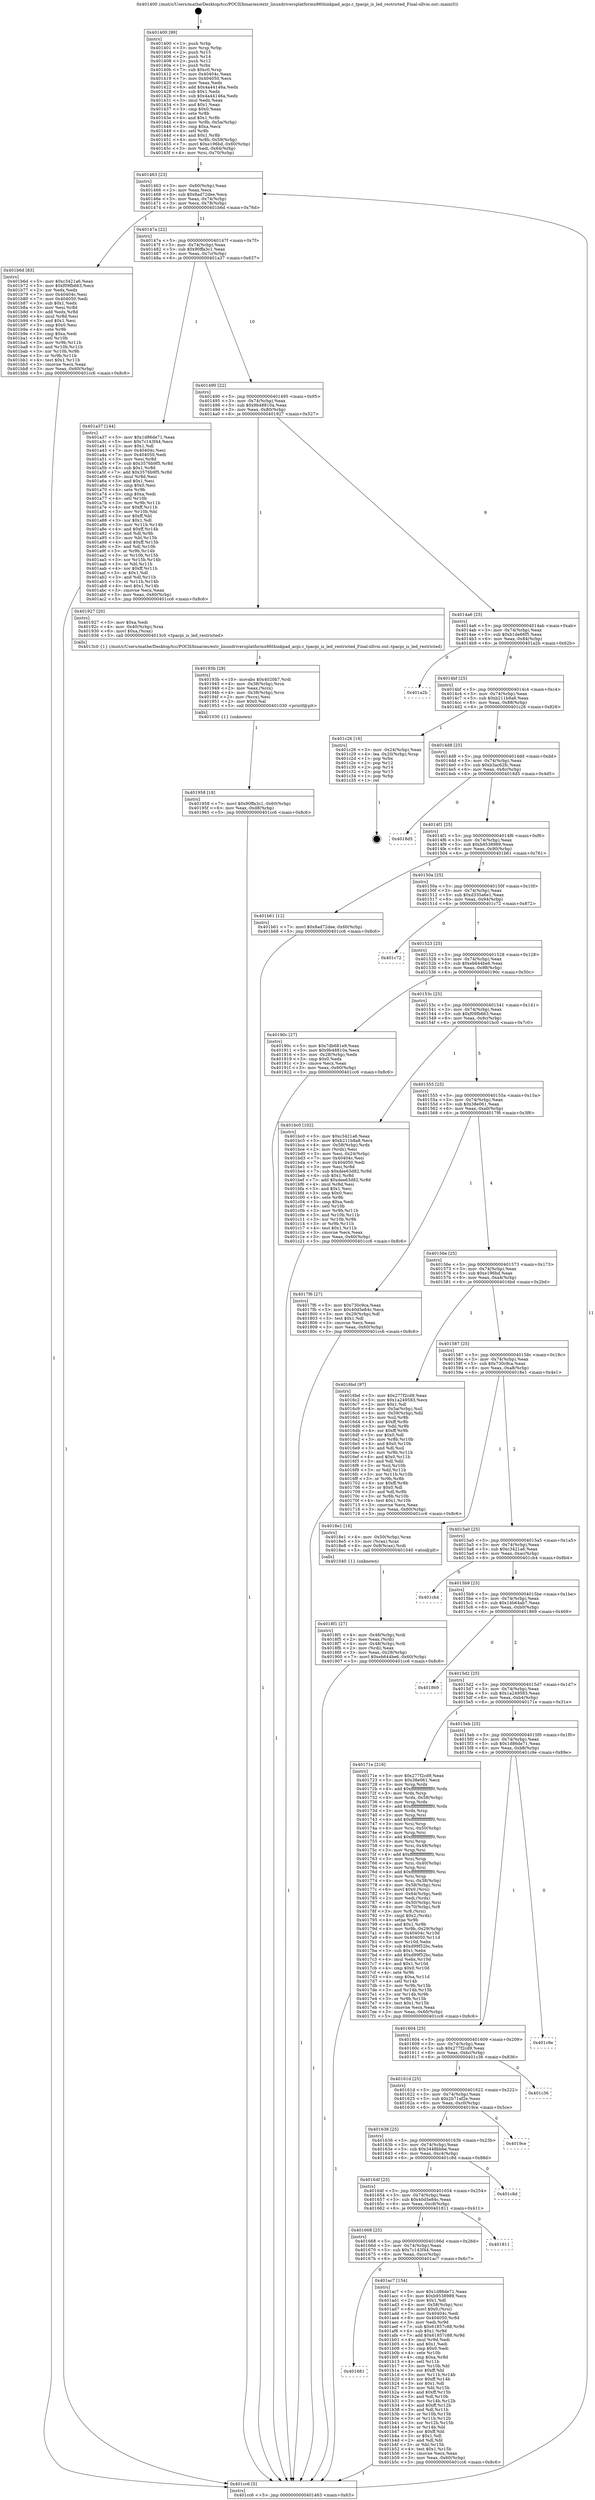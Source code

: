 digraph "0x401400" {
  label = "0x401400 (/mnt/c/Users/mathe/Desktop/tcc/POCII/binaries/extr_linuxdriversplatformx86thinkpad_acpi.c_tpacpi_is_led_restricted_Final-ollvm.out::main(0))"
  labelloc = "t"
  node[shape=record]

  Entry [label="",width=0.3,height=0.3,shape=circle,fillcolor=black,style=filled]
  "0x401463" [label="{
     0x401463 [23]\l
     | [instrs]\l
     &nbsp;&nbsp;0x401463 \<+3\>: mov -0x60(%rbp),%eax\l
     &nbsp;&nbsp;0x401466 \<+2\>: mov %eax,%ecx\l
     &nbsp;&nbsp;0x401468 \<+6\>: sub $0x8ad72dee,%ecx\l
     &nbsp;&nbsp;0x40146e \<+3\>: mov %eax,-0x74(%rbp)\l
     &nbsp;&nbsp;0x401471 \<+3\>: mov %ecx,-0x78(%rbp)\l
     &nbsp;&nbsp;0x401474 \<+6\>: je 0000000000401b6d \<main+0x76d\>\l
  }"]
  "0x401b6d" [label="{
     0x401b6d [83]\l
     | [instrs]\l
     &nbsp;&nbsp;0x401b6d \<+5\>: mov $0xc3421a6,%eax\l
     &nbsp;&nbsp;0x401b72 \<+5\>: mov $0xf09fb663,%ecx\l
     &nbsp;&nbsp;0x401b77 \<+2\>: xor %edx,%edx\l
     &nbsp;&nbsp;0x401b79 \<+7\>: mov 0x40404c,%esi\l
     &nbsp;&nbsp;0x401b80 \<+7\>: mov 0x404050,%edi\l
     &nbsp;&nbsp;0x401b87 \<+3\>: sub $0x1,%edx\l
     &nbsp;&nbsp;0x401b8a \<+3\>: mov %esi,%r8d\l
     &nbsp;&nbsp;0x401b8d \<+3\>: add %edx,%r8d\l
     &nbsp;&nbsp;0x401b90 \<+4\>: imul %r8d,%esi\l
     &nbsp;&nbsp;0x401b94 \<+3\>: and $0x1,%esi\l
     &nbsp;&nbsp;0x401b97 \<+3\>: cmp $0x0,%esi\l
     &nbsp;&nbsp;0x401b9a \<+4\>: sete %r9b\l
     &nbsp;&nbsp;0x401b9e \<+3\>: cmp $0xa,%edi\l
     &nbsp;&nbsp;0x401ba1 \<+4\>: setl %r10b\l
     &nbsp;&nbsp;0x401ba5 \<+3\>: mov %r9b,%r11b\l
     &nbsp;&nbsp;0x401ba8 \<+3\>: and %r10b,%r11b\l
     &nbsp;&nbsp;0x401bab \<+3\>: xor %r10b,%r9b\l
     &nbsp;&nbsp;0x401bae \<+3\>: or %r9b,%r11b\l
     &nbsp;&nbsp;0x401bb1 \<+4\>: test $0x1,%r11b\l
     &nbsp;&nbsp;0x401bb5 \<+3\>: cmovne %ecx,%eax\l
     &nbsp;&nbsp;0x401bb8 \<+3\>: mov %eax,-0x60(%rbp)\l
     &nbsp;&nbsp;0x401bbb \<+5\>: jmp 0000000000401cc6 \<main+0x8c6\>\l
  }"]
  "0x40147a" [label="{
     0x40147a [22]\l
     | [instrs]\l
     &nbsp;&nbsp;0x40147a \<+5\>: jmp 000000000040147f \<main+0x7f\>\l
     &nbsp;&nbsp;0x40147f \<+3\>: mov -0x74(%rbp),%eax\l
     &nbsp;&nbsp;0x401482 \<+5\>: sub $0x90ffa3c1,%eax\l
     &nbsp;&nbsp;0x401487 \<+3\>: mov %eax,-0x7c(%rbp)\l
     &nbsp;&nbsp;0x40148a \<+6\>: je 0000000000401a37 \<main+0x637\>\l
  }"]
  Exit [label="",width=0.3,height=0.3,shape=circle,fillcolor=black,style=filled,peripheries=2]
  "0x401a37" [label="{
     0x401a37 [144]\l
     | [instrs]\l
     &nbsp;&nbsp;0x401a37 \<+5\>: mov $0x1d86de71,%eax\l
     &nbsp;&nbsp;0x401a3c \<+5\>: mov $0x7c143f44,%ecx\l
     &nbsp;&nbsp;0x401a41 \<+2\>: mov $0x1,%dl\l
     &nbsp;&nbsp;0x401a43 \<+7\>: mov 0x40404c,%esi\l
     &nbsp;&nbsp;0x401a4a \<+7\>: mov 0x404050,%edi\l
     &nbsp;&nbsp;0x401a51 \<+3\>: mov %esi,%r8d\l
     &nbsp;&nbsp;0x401a54 \<+7\>: sub $0x3576b9f5,%r8d\l
     &nbsp;&nbsp;0x401a5b \<+4\>: sub $0x1,%r8d\l
     &nbsp;&nbsp;0x401a5f \<+7\>: add $0x3576b9f5,%r8d\l
     &nbsp;&nbsp;0x401a66 \<+4\>: imul %r8d,%esi\l
     &nbsp;&nbsp;0x401a6a \<+3\>: and $0x1,%esi\l
     &nbsp;&nbsp;0x401a6d \<+3\>: cmp $0x0,%esi\l
     &nbsp;&nbsp;0x401a70 \<+4\>: sete %r9b\l
     &nbsp;&nbsp;0x401a74 \<+3\>: cmp $0xa,%edi\l
     &nbsp;&nbsp;0x401a77 \<+4\>: setl %r10b\l
     &nbsp;&nbsp;0x401a7b \<+3\>: mov %r9b,%r11b\l
     &nbsp;&nbsp;0x401a7e \<+4\>: xor $0xff,%r11b\l
     &nbsp;&nbsp;0x401a82 \<+3\>: mov %r10b,%bl\l
     &nbsp;&nbsp;0x401a85 \<+3\>: xor $0xff,%bl\l
     &nbsp;&nbsp;0x401a88 \<+3\>: xor $0x1,%dl\l
     &nbsp;&nbsp;0x401a8b \<+3\>: mov %r11b,%r14b\l
     &nbsp;&nbsp;0x401a8e \<+4\>: and $0xff,%r14b\l
     &nbsp;&nbsp;0x401a92 \<+3\>: and %dl,%r9b\l
     &nbsp;&nbsp;0x401a95 \<+3\>: mov %bl,%r15b\l
     &nbsp;&nbsp;0x401a98 \<+4\>: and $0xff,%r15b\l
     &nbsp;&nbsp;0x401a9c \<+3\>: and %dl,%r10b\l
     &nbsp;&nbsp;0x401a9f \<+3\>: or %r9b,%r14b\l
     &nbsp;&nbsp;0x401aa2 \<+3\>: or %r10b,%r15b\l
     &nbsp;&nbsp;0x401aa5 \<+3\>: xor %r15b,%r14b\l
     &nbsp;&nbsp;0x401aa8 \<+3\>: or %bl,%r11b\l
     &nbsp;&nbsp;0x401aab \<+4\>: xor $0xff,%r11b\l
     &nbsp;&nbsp;0x401aaf \<+3\>: or $0x1,%dl\l
     &nbsp;&nbsp;0x401ab2 \<+3\>: and %dl,%r11b\l
     &nbsp;&nbsp;0x401ab5 \<+3\>: or %r11b,%r14b\l
     &nbsp;&nbsp;0x401ab8 \<+4\>: test $0x1,%r14b\l
     &nbsp;&nbsp;0x401abc \<+3\>: cmovne %ecx,%eax\l
     &nbsp;&nbsp;0x401abf \<+3\>: mov %eax,-0x60(%rbp)\l
     &nbsp;&nbsp;0x401ac2 \<+5\>: jmp 0000000000401cc6 \<main+0x8c6\>\l
  }"]
  "0x401490" [label="{
     0x401490 [22]\l
     | [instrs]\l
     &nbsp;&nbsp;0x401490 \<+5\>: jmp 0000000000401495 \<main+0x95\>\l
     &nbsp;&nbsp;0x401495 \<+3\>: mov -0x74(%rbp),%eax\l
     &nbsp;&nbsp;0x401498 \<+5\>: sub $0x9b48810a,%eax\l
     &nbsp;&nbsp;0x40149d \<+3\>: mov %eax,-0x80(%rbp)\l
     &nbsp;&nbsp;0x4014a0 \<+6\>: je 0000000000401927 \<main+0x527\>\l
  }"]
  "0x401681" [label="{
     0x401681\l
  }", style=dashed]
  "0x401927" [label="{
     0x401927 [20]\l
     | [instrs]\l
     &nbsp;&nbsp;0x401927 \<+5\>: mov $0xa,%edi\l
     &nbsp;&nbsp;0x40192c \<+4\>: mov -0x40(%rbp),%rax\l
     &nbsp;&nbsp;0x401930 \<+6\>: movl $0xa,(%rax)\l
     &nbsp;&nbsp;0x401936 \<+5\>: call 00000000004013c0 \<tpacpi_is_led_restricted\>\l
     | [calls]\l
     &nbsp;&nbsp;0x4013c0 \{1\} (/mnt/c/Users/mathe/Desktop/tcc/POCII/binaries/extr_linuxdriversplatformx86thinkpad_acpi.c_tpacpi_is_led_restricted_Final-ollvm.out::tpacpi_is_led_restricted)\l
  }"]
  "0x4014a6" [label="{
     0x4014a6 [25]\l
     | [instrs]\l
     &nbsp;&nbsp;0x4014a6 \<+5\>: jmp 00000000004014ab \<main+0xab\>\l
     &nbsp;&nbsp;0x4014ab \<+3\>: mov -0x74(%rbp),%eax\l
     &nbsp;&nbsp;0x4014ae \<+5\>: sub $0xb1de66f5,%eax\l
     &nbsp;&nbsp;0x4014b3 \<+6\>: mov %eax,-0x84(%rbp)\l
     &nbsp;&nbsp;0x4014b9 \<+6\>: je 0000000000401a2b \<main+0x62b\>\l
  }"]
  "0x401ac7" [label="{
     0x401ac7 [154]\l
     | [instrs]\l
     &nbsp;&nbsp;0x401ac7 \<+5\>: mov $0x1d86de71,%eax\l
     &nbsp;&nbsp;0x401acc \<+5\>: mov $0xb9538989,%ecx\l
     &nbsp;&nbsp;0x401ad1 \<+2\>: mov $0x1,%dl\l
     &nbsp;&nbsp;0x401ad3 \<+4\>: mov -0x58(%rbp),%rsi\l
     &nbsp;&nbsp;0x401ad7 \<+6\>: movl $0x0,(%rsi)\l
     &nbsp;&nbsp;0x401add \<+7\>: mov 0x40404c,%edi\l
     &nbsp;&nbsp;0x401ae4 \<+8\>: mov 0x404050,%r8d\l
     &nbsp;&nbsp;0x401aec \<+3\>: mov %edi,%r9d\l
     &nbsp;&nbsp;0x401aef \<+7\>: sub $0x61857c88,%r9d\l
     &nbsp;&nbsp;0x401af6 \<+4\>: sub $0x1,%r9d\l
     &nbsp;&nbsp;0x401afa \<+7\>: add $0x61857c88,%r9d\l
     &nbsp;&nbsp;0x401b01 \<+4\>: imul %r9d,%edi\l
     &nbsp;&nbsp;0x401b05 \<+3\>: and $0x1,%edi\l
     &nbsp;&nbsp;0x401b08 \<+3\>: cmp $0x0,%edi\l
     &nbsp;&nbsp;0x401b0b \<+4\>: sete %r10b\l
     &nbsp;&nbsp;0x401b0f \<+4\>: cmp $0xa,%r8d\l
     &nbsp;&nbsp;0x401b13 \<+4\>: setl %r11b\l
     &nbsp;&nbsp;0x401b17 \<+3\>: mov %r10b,%bl\l
     &nbsp;&nbsp;0x401b1a \<+3\>: xor $0xff,%bl\l
     &nbsp;&nbsp;0x401b1d \<+3\>: mov %r11b,%r14b\l
     &nbsp;&nbsp;0x401b20 \<+4\>: xor $0xff,%r14b\l
     &nbsp;&nbsp;0x401b24 \<+3\>: xor $0x1,%dl\l
     &nbsp;&nbsp;0x401b27 \<+3\>: mov %bl,%r15b\l
     &nbsp;&nbsp;0x401b2a \<+4\>: and $0xff,%r15b\l
     &nbsp;&nbsp;0x401b2e \<+3\>: and %dl,%r10b\l
     &nbsp;&nbsp;0x401b31 \<+3\>: mov %r14b,%r12b\l
     &nbsp;&nbsp;0x401b34 \<+4\>: and $0xff,%r12b\l
     &nbsp;&nbsp;0x401b38 \<+3\>: and %dl,%r11b\l
     &nbsp;&nbsp;0x401b3b \<+3\>: or %r10b,%r15b\l
     &nbsp;&nbsp;0x401b3e \<+3\>: or %r11b,%r12b\l
     &nbsp;&nbsp;0x401b41 \<+3\>: xor %r12b,%r15b\l
     &nbsp;&nbsp;0x401b44 \<+3\>: or %r14b,%bl\l
     &nbsp;&nbsp;0x401b47 \<+3\>: xor $0xff,%bl\l
     &nbsp;&nbsp;0x401b4a \<+3\>: or $0x1,%dl\l
     &nbsp;&nbsp;0x401b4d \<+2\>: and %dl,%bl\l
     &nbsp;&nbsp;0x401b4f \<+3\>: or %bl,%r15b\l
     &nbsp;&nbsp;0x401b52 \<+4\>: test $0x1,%r15b\l
     &nbsp;&nbsp;0x401b56 \<+3\>: cmovne %ecx,%eax\l
     &nbsp;&nbsp;0x401b59 \<+3\>: mov %eax,-0x60(%rbp)\l
     &nbsp;&nbsp;0x401b5c \<+5\>: jmp 0000000000401cc6 \<main+0x8c6\>\l
  }"]
  "0x401a2b" [label="{
     0x401a2b\l
  }", style=dashed]
  "0x4014bf" [label="{
     0x4014bf [25]\l
     | [instrs]\l
     &nbsp;&nbsp;0x4014bf \<+5\>: jmp 00000000004014c4 \<main+0xc4\>\l
     &nbsp;&nbsp;0x4014c4 \<+3\>: mov -0x74(%rbp),%eax\l
     &nbsp;&nbsp;0x4014c7 \<+5\>: sub $0xb211b8a8,%eax\l
     &nbsp;&nbsp;0x4014cc \<+6\>: mov %eax,-0x88(%rbp)\l
     &nbsp;&nbsp;0x4014d2 \<+6\>: je 0000000000401c26 \<main+0x826\>\l
  }"]
  "0x401668" [label="{
     0x401668 [25]\l
     | [instrs]\l
     &nbsp;&nbsp;0x401668 \<+5\>: jmp 000000000040166d \<main+0x26d\>\l
     &nbsp;&nbsp;0x40166d \<+3\>: mov -0x74(%rbp),%eax\l
     &nbsp;&nbsp;0x401670 \<+5\>: sub $0x7c143f44,%eax\l
     &nbsp;&nbsp;0x401675 \<+6\>: mov %eax,-0xcc(%rbp)\l
     &nbsp;&nbsp;0x40167b \<+6\>: je 0000000000401ac7 \<main+0x6c7\>\l
  }"]
  "0x401c26" [label="{
     0x401c26 [16]\l
     | [instrs]\l
     &nbsp;&nbsp;0x401c26 \<+3\>: mov -0x24(%rbp),%eax\l
     &nbsp;&nbsp;0x401c29 \<+4\>: lea -0x20(%rbp),%rsp\l
     &nbsp;&nbsp;0x401c2d \<+1\>: pop %rbx\l
     &nbsp;&nbsp;0x401c2e \<+2\>: pop %r12\l
     &nbsp;&nbsp;0x401c30 \<+2\>: pop %r14\l
     &nbsp;&nbsp;0x401c32 \<+2\>: pop %r15\l
     &nbsp;&nbsp;0x401c34 \<+1\>: pop %rbp\l
     &nbsp;&nbsp;0x401c35 \<+1\>: ret\l
  }"]
  "0x4014d8" [label="{
     0x4014d8 [25]\l
     | [instrs]\l
     &nbsp;&nbsp;0x4014d8 \<+5\>: jmp 00000000004014dd \<main+0xdd\>\l
     &nbsp;&nbsp;0x4014dd \<+3\>: mov -0x74(%rbp),%eax\l
     &nbsp;&nbsp;0x4014e0 \<+5\>: sub $0xb3ac62fc,%eax\l
     &nbsp;&nbsp;0x4014e5 \<+6\>: mov %eax,-0x8c(%rbp)\l
     &nbsp;&nbsp;0x4014eb \<+6\>: je 00000000004018d5 \<main+0x4d5\>\l
  }"]
  "0x401811" [label="{
     0x401811\l
  }", style=dashed]
  "0x4018d5" [label="{
     0x4018d5\l
  }", style=dashed]
  "0x4014f1" [label="{
     0x4014f1 [25]\l
     | [instrs]\l
     &nbsp;&nbsp;0x4014f1 \<+5\>: jmp 00000000004014f6 \<main+0xf6\>\l
     &nbsp;&nbsp;0x4014f6 \<+3\>: mov -0x74(%rbp),%eax\l
     &nbsp;&nbsp;0x4014f9 \<+5\>: sub $0xb9538989,%eax\l
     &nbsp;&nbsp;0x4014fe \<+6\>: mov %eax,-0x90(%rbp)\l
     &nbsp;&nbsp;0x401504 \<+6\>: je 0000000000401b61 \<main+0x761\>\l
  }"]
  "0x40164f" [label="{
     0x40164f [25]\l
     | [instrs]\l
     &nbsp;&nbsp;0x40164f \<+5\>: jmp 0000000000401654 \<main+0x254\>\l
     &nbsp;&nbsp;0x401654 \<+3\>: mov -0x74(%rbp),%eax\l
     &nbsp;&nbsp;0x401657 \<+5\>: sub $0x40d5e84c,%eax\l
     &nbsp;&nbsp;0x40165c \<+6\>: mov %eax,-0xc8(%rbp)\l
     &nbsp;&nbsp;0x401662 \<+6\>: je 0000000000401811 \<main+0x411\>\l
  }"]
  "0x401b61" [label="{
     0x401b61 [12]\l
     | [instrs]\l
     &nbsp;&nbsp;0x401b61 \<+7\>: movl $0x8ad72dee,-0x60(%rbp)\l
     &nbsp;&nbsp;0x401b68 \<+5\>: jmp 0000000000401cc6 \<main+0x8c6\>\l
  }"]
  "0x40150a" [label="{
     0x40150a [25]\l
     | [instrs]\l
     &nbsp;&nbsp;0x40150a \<+5\>: jmp 000000000040150f \<main+0x10f\>\l
     &nbsp;&nbsp;0x40150f \<+3\>: mov -0x74(%rbp),%eax\l
     &nbsp;&nbsp;0x401512 \<+5\>: sub $0xd335a6e1,%eax\l
     &nbsp;&nbsp;0x401517 \<+6\>: mov %eax,-0x94(%rbp)\l
     &nbsp;&nbsp;0x40151d \<+6\>: je 0000000000401c72 \<main+0x872\>\l
  }"]
  "0x401c8d" [label="{
     0x401c8d\l
  }", style=dashed]
  "0x401c72" [label="{
     0x401c72\l
  }", style=dashed]
  "0x401523" [label="{
     0x401523 [25]\l
     | [instrs]\l
     &nbsp;&nbsp;0x401523 \<+5\>: jmp 0000000000401528 \<main+0x128\>\l
     &nbsp;&nbsp;0x401528 \<+3\>: mov -0x74(%rbp),%eax\l
     &nbsp;&nbsp;0x40152b \<+5\>: sub $0xeb644be6,%eax\l
     &nbsp;&nbsp;0x401530 \<+6\>: mov %eax,-0x98(%rbp)\l
     &nbsp;&nbsp;0x401536 \<+6\>: je 000000000040190c \<main+0x50c\>\l
  }"]
  "0x401636" [label="{
     0x401636 [25]\l
     | [instrs]\l
     &nbsp;&nbsp;0x401636 \<+5\>: jmp 000000000040163b \<main+0x23b\>\l
     &nbsp;&nbsp;0x40163b \<+3\>: mov -0x74(%rbp),%eax\l
     &nbsp;&nbsp;0x40163e \<+5\>: sub $0x3448bbbe,%eax\l
     &nbsp;&nbsp;0x401643 \<+6\>: mov %eax,-0xc4(%rbp)\l
     &nbsp;&nbsp;0x401649 \<+6\>: je 0000000000401c8d \<main+0x88d\>\l
  }"]
  "0x40190c" [label="{
     0x40190c [27]\l
     | [instrs]\l
     &nbsp;&nbsp;0x40190c \<+5\>: mov $0x7db681e9,%eax\l
     &nbsp;&nbsp;0x401911 \<+5\>: mov $0x9b48810a,%ecx\l
     &nbsp;&nbsp;0x401916 \<+3\>: mov -0x28(%rbp),%edx\l
     &nbsp;&nbsp;0x401919 \<+3\>: cmp $0x0,%edx\l
     &nbsp;&nbsp;0x40191c \<+3\>: cmove %ecx,%eax\l
     &nbsp;&nbsp;0x40191f \<+3\>: mov %eax,-0x60(%rbp)\l
     &nbsp;&nbsp;0x401922 \<+5\>: jmp 0000000000401cc6 \<main+0x8c6\>\l
  }"]
  "0x40153c" [label="{
     0x40153c [25]\l
     | [instrs]\l
     &nbsp;&nbsp;0x40153c \<+5\>: jmp 0000000000401541 \<main+0x141\>\l
     &nbsp;&nbsp;0x401541 \<+3\>: mov -0x74(%rbp),%eax\l
     &nbsp;&nbsp;0x401544 \<+5\>: sub $0xf09fb663,%eax\l
     &nbsp;&nbsp;0x401549 \<+6\>: mov %eax,-0x9c(%rbp)\l
     &nbsp;&nbsp;0x40154f \<+6\>: je 0000000000401bc0 \<main+0x7c0\>\l
  }"]
  "0x4019ce" [label="{
     0x4019ce\l
  }", style=dashed]
  "0x401bc0" [label="{
     0x401bc0 [102]\l
     | [instrs]\l
     &nbsp;&nbsp;0x401bc0 \<+5\>: mov $0xc3421a6,%eax\l
     &nbsp;&nbsp;0x401bc5 \<+5\>: mov $0xb211b8a8,%ecx\l
     &nbsp;&nbsp;0x401bca \<+4\>: mov -0x58(%rbp),%rdx\l
     &nbsp;&nbsp;0x401bce \<+2\>: mov (%rdx),%esi\l
     &nbsp;&nbsp;0x401bd0 \<+3\>: mov %esi,-0x24(%rbp)\l
     &nbsp;&nbsp;0x401bd3 \<+7\>: mov 0x40404c,%esi\l
     &nbsp;&nbsp;0x401bda \<+7\>: mov 0x404050,%edi\l
     &nbsp;&nbsp;0x401be1 \<+3\>: mov %esi,%r8d\l
     &nbsp;&nbsp;0x401be4 \<+7\>: sub $0xdee63d82,%r8d\l
     &nbsp;&nbsp;0x401beb \<+4\>: sub $0x1,%r8d\l
     &nbsp;&nbsp;0x401bef \<+7\>: add $0xdee63d82,%r8d\l
     &nbsp;&nbsp;0x401bf6 \<+4\>: imul %r8d,%esi\l
     &nbsp;&nbsp;0x401bfa \<+3\>: and $0x1,%esi\l
     &nbsp;&nbsp;0x401bfd \<+3\>: cmp $0x0,%esi\l
     &nbsp;&nbsp;0x401c00 \<+4\>: sete %r9b\l
     &nbsp;&nbsp;0x401c04 \<+3\>: cmp $0xa,%edi\l
     &nbsp;&nbsp;0x401c07 \<+4\>: setl %r10b\l
     &nbsp;&nbsp;0x401c0b \<+3\>: mov %r9b,%r11b\l
     &nbsp;&nbsp;0x401c0e \<+3\>: and %r10b,%r11b\l
     &nbsp;&nbsp;0x401c11 \<+3\>: xor %r10b,%r9b\l
     &nbsp;&nbsp;0x401c14 \<+3\>: or %r9b,%r11b\l
     &nbsp;&nbsp;0x401c17 \<+4\>: test $0x1,%r11b\l
     &nbsp;&nbsp;0x401c1b \<+3\>: cmovne %ecx,%eax\l
     &nbsp;&nbsp;0x401c1e \<+3\>: mov %eax,-0x60(%rbp)\l
     &nbsp;&nbsp;0x401c21 \<+5\>: jmp 0000000000401cc6 \<main+0x8c6\>\l
  }"]
  "0x401555" [label="{
     0x401555 [25]\l
     | [instrs]\l
     &nbsp;&nbsp;0x401555 \<+5\>: jmp 000000000040155a \<main+0x15a\>\l
     &nbsp;&nbsp;0x40155a \<+3\>: mov -0x74(%rbp),%eax\l
     &nbsp;&nbsp;0x40155d \<+5\>: sub $0x38e061,%eax\l
     &nbsp;&nbsp;0x401562 \<+6\>: mov %eax,-0xa0(%rbp)\l
     &nbsp;&nbsp;0x401568 \<+6\>: je 00000000004017f6 \<main+0x3f6\>\l
  }"]
  "0x40161d" [label="{
     0x40161d [25]\l
     | [instrs]\l
     &nbsp;&nbsp;0x40161d \<+5\>: jmp 0000000000401622 \<main+0x222\>\l
     &nbsp;&nbsp;0x401622 \<+3\>: mov -0x74(%rbp),%eax\l
     &nbsp;&nbsp;0x401625 \<+5\>: sub $0x2b71af2e,%eax\l
     &nbsp;&nbsp;0x40162a \<+6\>: mov %eax,-0xc0(%rbp)\l
     &nbsp;&nbsp;0x401630 \<+6\>: je 00000000004019ce \<main+0x5ce\>\l
  }"]
  "0x4017f6" [label="{
     0x4017f6 [27]\l
     | [instrs]\l
     &nbsp;&nbsp;0x4017f6 \<+5\>: mov $0x730c9ca,%eax\l
     &nbsp;&nbsp;0x4017fb \<+5\>: mov $0x40d5e84c,%ecx\l
     &nbsp;&nbsp;0x401800 \<+3\>: mov -0x29(%rbp),%dl\l
     &nbsp;&nbsp;0x401803 \<+3\>: test $0x1,%dl\l
     &nbsp;&nbsp;0x401806 \<+3\>: cmovne %ecx,%eax\l
     &nbsp;&nbsp;0x401809 \<+3\>: mov %eax,-0x60(%rbp)\l
     &nbsp;&nbsp;0x40180c \<+5\>: jmp 0000000000401cc6 \<main+0x8c6\>\l
  }"]
  "0x40156e" [label="{
     0x40156e [25]\l
     | [instrs]\l
     &nbsp;&nbsp;0x40156e \<+5\>: jmp 0000000000401573 \<main+0x173\>\l
     &nbsp;&nbsp;0x401573 \<+3\>: mov -0x74(%rbp),%eax\l
     &nbsp;&nbsp;0x401576 \<+5\>: sub $0xe196bd,%eax\l
     &nbsp;&nbsp;0x40157b \<+6\>: mov %eax,-0xa4(%rbp)\l
     &nbsp;&nbsp;0x401581 \<+6\>: je 00000000004016bd \<main+0x2bd\>\l
  }"]
  "0x401c36" [label="{
     0x401c36\l
  }", style=dashed]
  "0x4016bd" [label="{
     0x4016bd [97]\l
     | [instrs]\l
     &nbsp;&nbsp;0x4016bd \<+5\>: mov $0x277f2cd9,%eax\l
     &nbsp;&nbsp;0x4016c2 \<+5\>: mov $0x1a249583,%ecx\l
     &nbsp;&nbsp;0x4016c7 \<+2\>: mov $0x1,%dl\l
     &nbsp;&nbsp;0x4016c9 \<+4\>: mov -0x5a(%rbp),%sil\l
     &nbsp;&nbsp;0x4016cd \<+4\>: mov -0x59(%rbp),%dil\l
     &nbsp;&nbsp;0x4016d1 \<+3\>: mov %sil,%r8b\l
     &nbsp;&nbsp;0x4016d4 \<+4\>: xor $0xff,%r8b\l
     &nbsp;&nbsp;0x4016d8 \<+3\>: mov %dil,%r9b\l
     &nbsp;&nbsp;0x4016db \<+4\>: xor $0xff,%r9b\l
     &nbsp;&nbsp;0x4016df \<+3\>: xor $0x0,%dl\l
     &nbsp;&nbsp;0x4016e2 \<+3\>: mov %r8b,%r10b\l
     &nbsp;&nbsp;0x4016e5 \<+4\>: and $0x0,%r10b\l
     &nbsp;&nbsp;0x4016e9 \<+3\>: and %dl,%sil\l
     &nbsp;&nbsp;0x4016ec \<+3\>: mov %r9b,%r11b\l
     &nbsp;&nbsp;0x4016ef \<+4\>: and $0x0,%r11b\l
     &nbsp;&nbsp;0x4016f3 \<+3\>: and %dl,%dil\l
     &nbsp;&nbsp;0x4016f6 \<+3\>: or %sil,%r10b\l
     &nbsp;&nbsp;0x4016f9 \<+3\>: or %dil,%r11b\l
     &nbsp;&nbsp;0x4016fc \<+3\>: xor %r11b,%r10b\l
     &nbsp;&nbsp;0x4016ff \<+3\>: or %r9b,%r8b\l
     &nbsp;&nbsp;0x401702 \<+4\>: xor $0xff,%r8b\l
     &nbsp;&nbsp;0x401706 \<+3\>: or $0x0,%dl\l
     &nbsp;&nbsp;0x401709 \<+3\>: and %dl,%r8b\l
     &nbsp;&nbsp;0x40170c \<+3\>: or %r8b,%r10b\l
     &nbsp;&nbsp;0x40170f \<+4\>: test $0x1,%r10b\l
     &nbsp;&nbsp;0x401713 \<+3\>: cmovne %ecx,%eax\l
     &nbsp;&nbsp;0x401716 \<+3\>: mov %eax,-0x60(%rbp)\l
     &nbsp;&nbsp;0x401719 \<+5\>: jmp 0000000000401cc6 \<main+0x8c6\>\l
  }"]
  "0x401587" [label="{
     0x401587 [25]\l
     | [instrs]\l
     &nbsp;&nbsp;0x401587 \<+5\>: jmp 000000000040158c \<main+0x18c\>\l
     &nbsp;&nbsp;0x40158c \<+3\>: mov -0x74(%rbp),%eax\l
     &nbsp;&nbsp;0x40158f \<+5\>: sub $0x730c9ca,%eax\l
     &nbsp;&nbsp;0x401594 \<+6\>: mov %eax,-0xa8(%rbp)\l
     &nbsp;&nbsp;0x40159a \<+6\>: je 00000000004018e1 \<main+0x4e1\>\l
  }"]
  "0x401cc6" [label="{
     0x401cc6 [5]\l
     | [instrs]\l
     &nbsp;&nbsp;0x401cc6 \<+5\>: jmp 0000000000401463 \<main+0x63\>\l
  }"]
  "0x401400" [label="{
     0x401400 [99]\l
     | [instrs]\l
     &nbsp;&nbsp;0x401400 \<+1\>: push %rbp\l
     &nbsp;&nbsp;0x401401 \<+3\>: mov %rsp,%rbp\l
     &nbsp;&nbsp;0x401404 \<+2\>: push %r15\l
     &nbsp;&nbsp;0x401406 \<+2\>: push %r14\l
     &nbsp;&nbsp;0x401408 \<+2\>: push %r12\l
     &nbsp;&nbsp;0x40140a \<+1\>: push %rbx\l
     &nbsp;&nbsp;0x40140b \<+7\>: sub $0xc0,%rsp\l
     &nbsp;&nbsp;0x401412 \<+7\>: mov 0x40404c,%eax\l
     &nbsp;&nbsp;0x401419 \<+7\>: mov 0x404050,%ecx\l
     &nbsp;&nbsp;0x401420 \<+2\>: mov %eax,%edx\l
     &nbsp;&nbsp;0x401422 \<+6\>: add $0x4a44146a,%edx\l
     &nbsp;&nbsp;0x401428 \<+3\>: sub $0x1,%edx\l
     &nbsp;&nbsp;0x40142b \<+6\>: sub $0x4a44146a,%edx\l
     &nbsp;&nbsp;0x401431 \<+3\>: imul %edx,%eax\l
     &nbsp;&nbsp;0x401434 \<+3\>: and $0x1,%eax\l
     &nbsp;&nbsp;0x401437 \<+3\>: cmp $0x0,%eax\l
     &nbsp;&nbsp;0x40143a \<+4\>: sete %r8b\l
     &nbsp;&nbsp;0x40143e \<+4\>: and $0x1,%r8b\l
     &nbsp;&nbsp;0x401442 \<+4\>: mov %r8b,-0x5a(%rbp)\l
     &nbsp;&nbsp;0x401446 \<+3\>: cmp $0xa,%ecx\l
     &nbsp;&nbsp;0x401449 \<+4\>: setl %r8b\l
     &nbsp;&nbsp;0x40144d \<+4\>: and $0x1,%r8b\l
     &nbsp;&nbsp;0x401451 \<+4\>: mov %r8b,-0x59(%rbp)\l
     &nbsp;&nbsp;0x401455 \<+7\>: movl $0xe196bd,-0x60(%rbp)\l
     &nbsp;&nbsp;0x40145c \<+3\>: mov %edi,-0x64(%rbp)\l
     &nbsp;&nbsp;0x40145f \<+4\>: mov %rsi,-0x70(%rbp)\l
  }"]
  "0x401604" [label="{
     0x401604 [25]\l
     | [instrs]\l
     &nbsp;&nbsp;0x401604 \<+5\>: jmp 0000000000401609 \<main+0x209\>\l
     &nbsp;&nbsp;0x401609 \<+3\>: mov -0x74(%rbp),%eax\l
     &nbsp;&nbsp;0x40160c \<+5\>: sub $0x277f2cd9,%eax\l
     &nbsp;&nbsp;0x401611 \<+6\>: mov %eax,-0xbc(%rbp)\l
     &nbsp;&nbsp;0x401617 \<+6\>: je 0000000000401c36 \<main+0x836\>\l
  }"]
  "0x4018e1" [label="{
     0x4018e1 [16]\l
     | [instrs]\l
     &nbsp;&nbsp;0x4018e1 \<+4\>: mov -0x50(%rbp),%rax\l
     &nbsp;&nbsp;0x4018e5 \<+3\>: mov (%rax),%rax\l
     &nbsp;&nbsp;0x4018e8 \<+4\>: mov 0x8(%rax),%rdi\l
     &nbsp;&nbsp;0x4018ec \<+5\>: call 0000000000401040 \<atoi@plt\>\l
     | [calls]\l
     &nbsp;&nbsp;0x401040 \{1\} (unknown)\l
  }"]
  "0x4015a0" [label="{
     0x4015a0 [25]\l
     | [instrs]\l
     &nbsp;&nbsp;0x4015a0 \<+5\>: jmp 00000000004015a5 \<main+0x1a5\>\l
     &nbsp;&nbsp;0x4015a5 \<+3\>: mov -0x74(%rbp),%eax\l
     &nbsp;&nbsp;0x4015a8 \<+5\>: sub $0xc3421a6,%eax\l
     &nbsp;&nbsp;0x4015ad \<+6\>: mov %eax,-0xac(%rbp)\l
     &nbsp;&nbsp;0x4015b3 \<+6\>: je 0000000000401cb4 \<main+0x8b4\>\l
  }"]
  "0x401c9e" [label="{
     0x401c9e\l
  }", style=dashed]
  "0x401cb4" [label="{
     0x401cb4\l
  }", style=dashed]
  "0x4015b9" [label="{
     0x4015b9 [25]\l
     | [instrs]\l
     &nbsp;&nbsp;0x4015b9 \<+5\>: jmp 00000000004015be \<main+0x1be\>\l
     &nbsp;&nbsp;0x4015be \<+3\>: mov -0x74(%rbp),%eax\l
     &nbsp;&nbsp;0x4015c1 \<+5\>: sub $0x14b64ab7,%eax\l
     &nbsp;&nbsp;0x4015c6 \<+6\>: mov %eax,-0xb0(%rbp)\l
     &nbsp;&nbsp;0x4015cc \<+6\>: je 0000000000401869 \<main+0x469\>\l
  }"]
  "0x401958" [label="{
     0x401958 [18]\l
     | [instrs]\l
     &nbsp;&nbsp;0x401958 \<+7\>: movl $0x90ffa3c1,-0x60(%rbp)\l
     &nbsp;&nbsp;0x40195f \<+6\>: mov %eax,-0xd8(%rbp)\l
     &nbsp;&nbsp;0x401965 \<+5\>: jmp 0000000000401cc6 \<main+0x8c6\>\l
  }"]
  "0x401869" [label="{
     0x401869\l
  }", style=dashed]
  "0x4015d2" [label="{
     0x4015d2 [25]\l
     | [instrs]\l
     &nbsp;&nbsp;0x4015d2 \<+5\>: jmp 00000000004015d7 \<main+0x1d7\>\l
     &nbsp;&nbsp;0x4015d7 \<+3\>: mov -0x74(%rbp),%eax\l
     &nbsp;&nbsp;0x4015da \<+5\>: sub $0x1a249583,%eax\l
     &nbsp;&nbsp;0x4015df \<+6\>: mov %eax,-0xb4(%rbp)\l
     &nbsp;&nbsp;0x4015e5 \<+6\>: je 000000000040171e \<main+0x31e\>\l
  }"]
  "0x40193b" [label="{
     0x40193b [29]\l
     | [instrs]\l
     &nbsp;&nbsp;0x40193b \<+10\>: movabs $0x4020b7,%rdi\l
     &nbsp;&nbsp;0x401945 \<+4\>: mov -0x38(%rbp),%rcx\l
     &nbsp;&nbsp;0x401949 \<+2\>: mov %eax,(%rcx)\l
     &nbsp;&nbsp;0x40194b \<+4\>: mov -0x38(%rbp),%rcx\l
     &nbsp;&nbsp;0x40194f \<+2\>: mov (%rcx),%esi\l
     &nbsp;&nbsp;0x401951 \<+2\>: mov $0x0,%al\l
     &nbsp;&nbsp;0x401953 \<+5\>: call 0000000000401030 \<printf@plt\>\l
     | [calls]\l
     &nbsp;&nbsp;0x401030 \{1\} (unknown)\l
  }"]
  "0x40171e" [label="{
     0x40171e [216]\l
     | [instrs]\l
     &nbsp;&nbsp;0x40171e \<+5\>: mov $0x277f2cd9,%eax\l
     &nbsp;&nbsp;0x401723 \<+5\>: mov $0x38e061,%ecx\l
     &nbsp;&nbsp;0x401728 \<+3\>: mov %rsp,%rdx\l
     &nbsp;&nbsp;0x40172b \<+4\>: add $0xfffffffffffffff0,%rdx\l
     &nbsp;&nbsp;0x40172f \<+3\>: mov %rdx,%rsp\l
     &nbsp;&nbsp;0x401732 \<+4\>: mov %rdx,-0x58(%rbp)\l
     &nbsp;&nbsp;0x401736 \<+3\>: mov %rsp,%rdx\l
     &nbsp;&nbsp;0x401739 \<+4\>: add $0xfffffffffffffff0,%rdx\l
     &nbsp;&nbsp;0x40173d \<+3\>: mov %rdx,%rsp\l
     &nbsp;&nbsp;0x401740 \<+3\>: mov %rsp,%rsi\l
     &nbsp;&nbsp;0x401743 \<+4\>: add $0xfffffffffffffff0,%rsi\l
     &nbsp;&nbsp;0x401747 \<+3\>: mov %rsi,%rsp\l
     &nbsp;&nbsp;0x40174a \<+4\>: mov %rsi,-0x50(%rbp)\l
     &nbsp;&nbsp;0x40174e \<+3\>: mov %rsp,%rsi\l
     &nbsp;&nbsp;0x401751 \<+4\>: add $0xfffffffffffffff0,%rsi\l
     &nbsp;&nbsp;0x401755 \<+3\>: mov %rsi,%rsp\l
     &nbsp;&nbsp;0x401758 \<+4\>: mov %rsi,-0x48(%rbp)\l
     &nbsp;&nbsp;0x40175c \<+3\>: mov %rsp,%rsi\l
     &nbsp;&nbsp;0x40175f \<+4\>: add $0xfffffffffffffff0,%rsi\l
     &nbsp;&nbsp;0x401763 \<+3\>: mov %rsi,%rsp\l
     &nbsp;&nbsp;0x401766 \<+4\>: mov %rsi,-0x40(%rbp)\l
     &nbsp;&nbsp;0x40176a \<+3\>: mov %rsp,%rsi\l
     &nbsp;&nbsp;0x40176d \<+4\>: add $0xfffffffffffffff0,%rsi\l
     &nbsp;&nbsp;0x401771 \<+3\>: mov %rsi,%rsp\l
     &nbsp;&nbsp;0x401774 \<+4\>: mov %rsi,-0x38(%rbp)\l
     &nbsp;&nbsp;0x401778 \<+4\>: mov -0x58(%rbp),%rsi\l
     &nbsp;&nbsp;0x40177c \<+6\>: movl $0x0,(%rsi)\l
     &nbsp;&nbsp;0x401782 \<+3\>: mov -0x64(%rbp),%edi\l
     &nbsp;&nbsp;0x401785 \<+2\>: mov %edi,(%rdx)\l
     &nbsp;&nbsp;0x401787 \<+4\>: mov -0x50(%rbp),%rsi\l
     &nbsp;&nbsp;0x40178b \<+4\>: mov -0x70(%rbp),%r8\l
     &nbsp;&nbsp;0x40178f \<+3\>: mov %r8,(%rsi)\l
     &nbsp;&nbsp;0x401792 \<+3\>: cmpl $0x2,(%rdx)\l
     &nbsp;&nbsp;0x401795 \<+4\>: setne %r9b\l
     &nbsp;&nbsp;0x401799 \<+4\>: and $0x1,%r9b\l
     &nbsp;&nbsp;0x40179d \<+4\>: mov %r9b,-0x29(%rbp)\l
     &nbsp;&nbsp;0x4017a1 \<+8\>: mov 0x40404c,%r10d\l
     &nbsp;&nbsp;0x4017a9 \<+8\>: mov 0x404050,%r11d\l
     &nbsp;&nbsp;0x4017b1 \<+3\>: mov %r10d,%ebx\l
     &nbsp;&nbsp;0x4017b4 \<+6\>: sub $0xd99f52bc,%ebx\l
     &nbsp;&nbsp;0x4017ba \<+3\>: sub $0x1,%ebx\l
     &nbsp;&nbsp;0x4017bd \<+6\>: add $0xd99f52bc,%ebx\l
     &nbsp;&nbsp;0x4017c3 \<+4\>: imul %ebx,%r10d\l
     &nbsp;&nbsp;0x4017c7 \<+4\>: and $0x1,%r10d\l
     &nbsp;&nbsp;0x4017cb \<+4\>: cmp $0x0,%r10d\l
     &nbsp;&nbsp;0x4017cf \<+4\>: sete %r9b\l
     &nbsp;&nbsp;0x4017d3 \<+4\>: cmp $0xa,%r11d\l
     &nbsp;&nbsp;0x4017d7 \<+4\>: setl %r14b\l
     &nbsp;&nbsp;0x4017db \<+3\>: mov %r9b,%r15b\l
     &nbsp;&nbsp;0x4017de \<+3\>: and %r14b,%r15b\l
     &nbsp;&nbsp;0x4017e1 \<+3\>: xor %r14b,%r9b\l
     &nbsp;&nbsp;0x4017e4 \<+3\>: or %r9b,%r15b\l
     &nbsp;&nbsp;0x4017e7 \<+4\>: test $0x1,%r15b\l
     &nbsp;&nbsp;0x4017eb \<+3\>: cmovne %ecx,%eax\l
     &nbsp;&nbsp;0x4017ee \<+3\>: mov %eax,-0x60(%rbp)\l
     &nbsp;&nbsp;0x4017f1 \<+5\>: jmp 0000000000401cc6 \<main+0x8c6\>\l
  }"]
  "0x4015eb" [label="{
     0x4015eb [25]\l
     | [instrs]\l
     &nbsp;&nbsp;0x4015eb \<+5\>: jmp 00000000004015f0 \<main+0x1f0\>\l
     &nbsp;&nbsp;0x4015f0 \<+3\>: mov -0x74(%rbp),%eax\l
     &nbsp;&nbsp;0x4015f3 \<+5\>: sub $0x1d86de71,%eax\l
     &nbsp;&nbsp;0x4015f8 \<+6\>: mov %eax,-0xb8(%rbp)\l
     &nbsp;&nbsp;0x4015fe \<+6\>: je 0000000000401c9e \<main+0x89e\>\l
  }"]
  "0x4018f1" [label="{
     0x4018f1 [27]\l
     | [instrs]\l
     &nbsp;&nbsp;0x4018f1 \<+4\>: mov -0x48(%rbp),%rdi\l
     &nbsp;&nbsp;0x4018f5 \<+2\>: mov %eax,(%rdi)\l
     &nbsp;&nbsp;0x4018f7 \<+4\>: mov -0x48(%rbp),%rdi\l
     &nbsp;&nbsp;0x4018fb \<+2\>: mov (%rdi),%eax\l
     &nbsp;&nbsp;0x4018fd \<+3\>: mov %eax,-0x28(%rbp)\l
     &nbsp;&nbsp;0x401900 \<+7\>: movl $0xeb644be6,-0x60(%rbp)\l
     &nbsp;&nbsp;0x401907 \<+5\>: jmp 0000000000401cc6 \<main+0x8c6\>\l
  }"]
  Entry -> "0x401400" [label=" 1"]
  "0x401463" -> "0x401b6d" [label=" 1"]
  "0x401463" -> "0x40147a" [label=" 11"]
  "0x401c26" -> Exit [label=" 1"]
  "0x40147a" -> "0x401a37" [label=" 1"]
  "0x40147a" -> "0x401490" [label=" 10"]
  "0x401bc0" -> "0x401cc6" [label=" 1"]
  "0x401490" -> "0x401927" [label=" 1"]
  "0x401490" -> "0x4014a6" [label=" 9"]
  "0x401b6d" -> "0x401cc6" [label=" 1"]
  "0x4014a6" -> "0x401a2b" [label=" 0"]
  "0x4014a6" -> "0x4014bf" [label=" 9"]
  "0x401b61" -> "0x401cc6" [label=" 1"]
  "0x4014bf" -> "0x401c26" [label=" 1"]
  "0x4014bf" -> "0x4014d8" [label=" 8"]
  "0x401668" -> "0x401681" [label=" 0"]
  "0x4014d8" -> "0x4018d5" [label=" 0"]
  "0x4014d8" -> "0x4014f1" [label=" 8"]
  "0x401668" -> "0x401ac7" [label=" 1"]
  "0x4014f1" -> "0x401b61" [label=" 1"]
  "0x4014f1" -> "0x40150a" [label=" 7"]
  "0x40164f" -> "0x401668" [label=" 1"]
  "0x40150a" -> "0x401c72" [label=" 0"]
  "0x40150a" -> "0x401523" [label=" 7"]
  "0x40164f" -> "0x401811" [label=" 0"]
  "0x401523" -> "0x40190c" [label=" 1"]
  "0x401523" -> "0x40153c" [label=" 6"]
  "0x401636" -> "0x40164f" [label=" 1"]
  "0x40153c" -> "0x401bc0" [label=" 1"]
  "0x40153c" -> "0x401555" [label=" 5"]
  "0x401636" -> "0x401c8d" [label=" 0"]
  "0x401555" -> "0x4017f6" [label=" 1"]
  "0x401555" -> "0x40156e" [label=" 4"]
  "0x40161d" -> "0x401636" [label=" 1"]
  "0x40156e" -> "0x4016bd" [label=" 1"]
  "0x40156e" -> "0x401587" [label=" 3"]
  "0x4016bd" -> "0x401cc6" [label=" 1"]
  "0x401400" -> "0x401463" [label=" 1"]
  "0x401cc6" -> "0x401463" [label=" 11"]
  "0x40161d" -> "0x4019ce" [label=" 0"]
  "0x401587" -> "0x4018e1" [label=" 1"]
  "0x401587" -> "0x4015a0" [label=" 2"]
  "0x401604" -> "0x40161d" [label=" 1"]
  "0x4015a0" -> "0x401cb4" [label=" 0"]
  "0x4015a0" -> "0x4015b9" [label=" 2"]
  "0x401604" -> "0x401c36" [label=" 0"]
  "0x4015b9" -> "0x401869" [label=" 0"]
  "0x4015b9" -> "0x4015d2" [label=" 2"]
  "0x4015eb" -> "0x401604" [label=" 1"]
  "0x4015d2" -> "0x40171e" [label=" 1"]
  "0x4015d2" -> "0x4015eb" [label=" 1"]
  "0x40171e" -> "0x401cc6" [label=" 1"]
  "0x4017f6" -> "0x401cc6" [label=" 1"]
  "0x4018e1" -> "0x4018f1" [label=" 1"]
  "0x4018f1" -> "0x401cc6" [label=" 1"]
  "0x40190c" -> "0x401cc6" [label=" 1"]
  "0x401927" -> "0x40193b" [label=" 1"]
  "0x40193b" -> "0x401958" [label=" 1"]
  "0x401958" -> "0x401cc6" [label=" 1"]
  "0x401a37" -> "0x401cc6" [label=" 1"]
  "0x401ac7" -> "0x401cc6" [label=" 1"]
  "0x4015eb" -> "0x401c9e" [label=" 0"]
}

